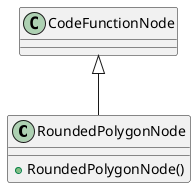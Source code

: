 @startuml
class RoundedPolygonNode {
    + RoundedPolygonNode()
}
CodeFunctionNode <|-- RoundedPolygonNode
@enduml
